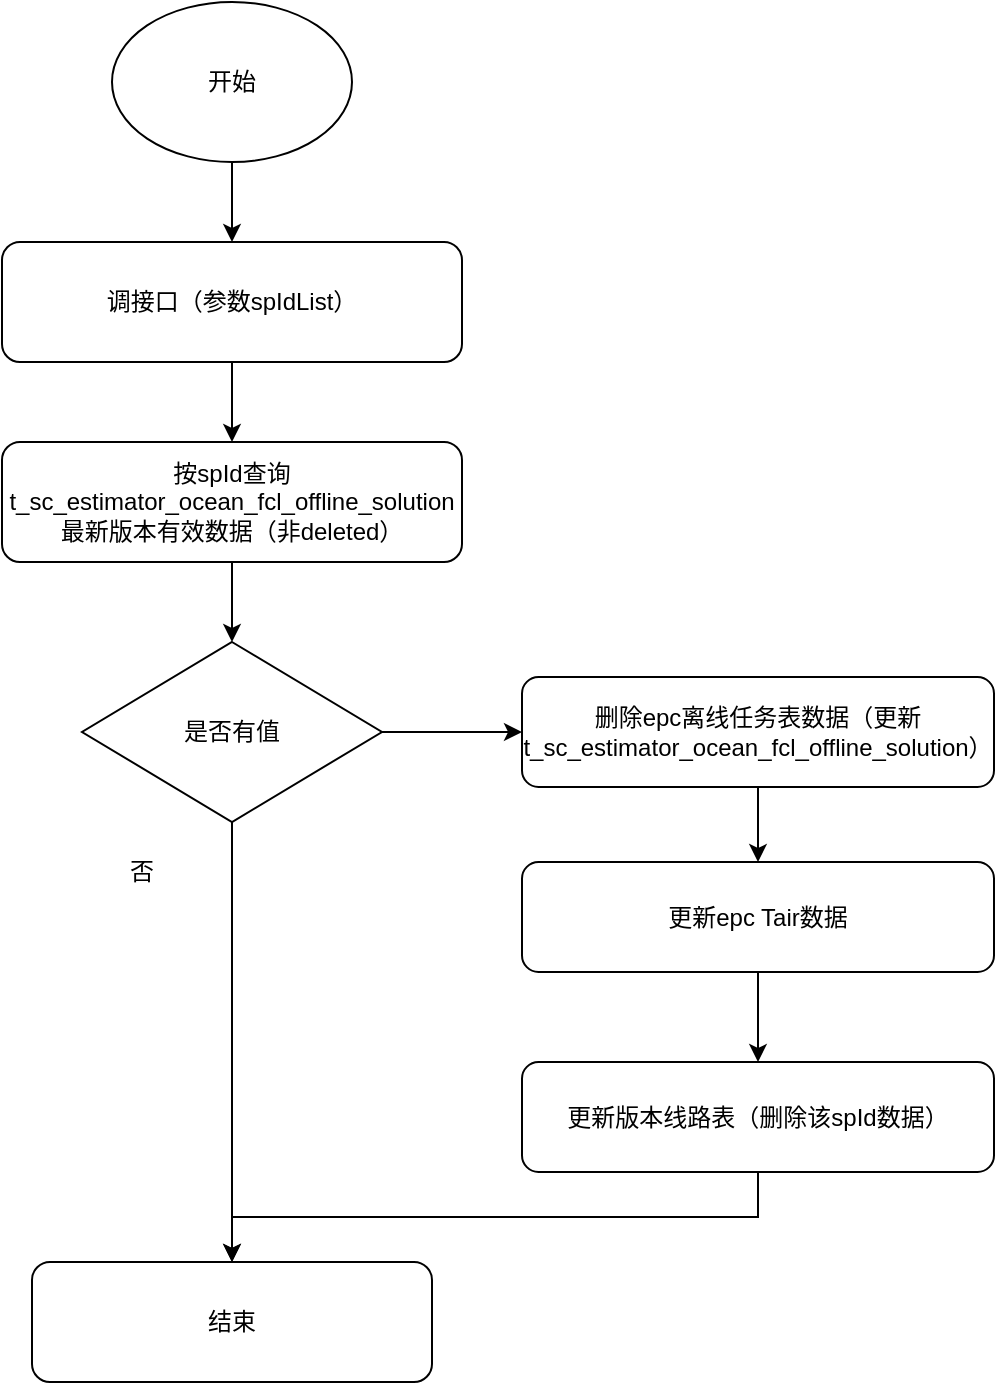 <mxfile version="24.5.5" type="github">
  <diagram name="第 1 页" id="y_jGyfgOauPKoaNMHxG2">
    <mxGraphModel dx="1306" dy="1870" grid="1" gridSize="10" guides="1" tooltips="1" connect="1" arrows="1" fold="1" page="1" pageScale="1" pageWidth="827" pageHeight="1169" math="0" shadow="0">
      <root>
        <mxCell id="0" />
        <mxCell id="1" parent="0" />
        <mxCell id="X5SY3M9Ok3CyjavdbJ3U-3" style="edgeStyle=orthogonalEdgeStyle;rounded=0;orthogonalLoop=1;jettySize=auto;html=1;entryX=0.5;entryY=0;entryDx=0;entryDy=0;" parent="1" source="fPiGpIivbQyJuC3MgnK4-16" target="X5SY3M9Ok3CyjavdbJ3U-1" edge="1">
          <mxGeometry relative="1" as="geometry" />
        </mxCell>
        <mxCell id="fPiGpIivbQyJuC3MgnK4-16" value="开始" style="ellipse;whiteSpace=wrap;html=1;fillColor=none;" parent="1" vertex="1">
          <mxGeometry x="225" y="-610" width="120" height="80" as="geometry" />
        </mxCell>
        <mxCell id="X5SY3M9Ok3CyjavdbJ3U-5" style="edgeStyle=orthogonalEdgeStyle;rounded=0;orthogonalLoop=1;jettySize=auto;html=1;exitX=0.5;exitY=1;exitDx=0;exitDy=0;entryX=0.5;entryY=0;entryDx=0;entryDy=0;" parent="1" source="X5SY3M9Ok3CyjavdbJ3U-1" target="X5SY3M9Ok3CyjavdbJ3U-4" edge="1">
          <mxGeometry relative="1" as="geometry" />
        </mxCell>
        <mxCell id="X5SY3M9Ok3CyjavdbJ3U-1" value="调接口（参数spIdList）" style="rounded=1;whiteSpace=wrap;html=1;fillColor=none;" parent="1" vertex="1">
          <mxGeometry x="170" y="-490" width="230" height="60" as="geometry" />
        </mxCell>
        <mxCell id="X5SY3M9Ok3CyjavdbJ3U-7" style="edgeStyle=orthogonalEdgeStyle;rounded=0;orthogonalLoop=1;jettySize=auto;html=1;exitX=0.5;exitY=1;exitDx=0;exitDy=0;" parent="1" source="X5SY3M9Ok3CyjavdbJ3U-4" target="X5SY3M9Ok3CyjavdbJ3U-6" edge="1">
          <mxGeometry relative="1" as="geometry" />
        </mxCell>
        <mxCell id="X5SY3M9Ok3CyjavdbJ3U-4" value="按spId查询&lt;br&gt;&lt;div&gt;t_sc_estimator_ocean_fcl_offline_solution最新版本有效数据（非deleted）&lt;/div&gt;" style="rounded=1;whiteSpace=wrap;html=1;fillColor=none;" parent="1" vertex="1">
          <mxGeometry x="170" y="-390" width="230" height="60" as="geometry" />
        </mxCell>
        <mxCell id="X5SY3M9Ok3CyjavdbJ3U-9" style="edgeStyle=orthogonalEdgeStyle;rounded=0;orthogonalLoop=1;jettySize=auto;html=1;exitX=0.5;exitY=1;exitDx=0;exitDy=0;entryX=0.5;entryY=0;entryDx=0;entryDy=0;" parent="1" source="X5SY3M9Ok3CyjavdbJ3U-6" target="X5SY3M9Ok3CyjavdbJ3U-8" edge="1">
          <mxGeometry relative="1" as="geometry" />
        </mxCell>
        <mxCell id="X5SY3M9Ok3CyjavdbJ3U-12" style="edgeStyle=orthogonalEdgeStyle;rounded=0;orthogonalLoop=1;jettySize=auto;html=1;exitX=1;exitY=0.5;exitDx=0;exitDy=0;entryX=0;entryY=0.5;entryDx=0;entryDy=0;" parent="1" source="X5SY3M9Ok3CyjavdbJ3U-6" target="X5SY3M9Ok3CyjavdbJ3U-11" edge="1">
          <mxGeometry relative="1" as="geometry" />
        </mxCell>
        <mxCell id="X5SY3M9Ok3CyjavdbJ3U-6" value="是否有值" style="rhombus;whiteSpace=wrap;html=1;fillColor=none;" parent="1" vertex="1">
          <mxGeometry x="210" y="-290" width="150" height="90" as="geometry" />
        </mxCell>
        <mxCell id="X5SY3M9Ok3CyjavdbJ3U-8" value="结束" style="rounded=1;whiteSpace=wrap;html=1;fillColor=none;" parent="1" vertex="1">
          <mxGeometry x="185" y="20" width="200" height="60" as="geometry" />
        </mxCell>
        <mxCell id="X5SY3M9Ok3CyjavdbJ3U-10" value="否" style="text;html=1;align=center;verticalAlign=middle;whiteSpace=wrap;rounded=0;" parent="1" vertex="1">
          <mxGeometry x="210" y="-190" width="60" height="30" as="geometry" />
        </mxCell>
        <mxCell id="X5SY3M9Ok3CyjavdbJ3U-14" style="edgeStyle=orthogonalEdgeStyle;rounded=0;orthogonalLoop=1;jettySize=auto;html=1;exitX=0.5;exitY=1;exitDx=0;exitDy=0;entryX=0.5;entryY=0;entryDx=0;entryDy=0;" parent="1" source="X5SY3M9Ok3CyjavdbJ3U-11" target="X5SY3M9Ok3CyjavdbJ3U-13" edge="1">
          <mxGeometry relative="1" as="geometry" />
        </mxCell>
        <mxCell id="X5SY3M9Ok3CyjavdbJ3U-11" value="删除epc离线任务表数据（更新&lt;br&gt;t_sc_estimator_ocean_fcl_offline_solution）" style="rounded=1;whiteSpace=wrap;html=1;fillColor=none;" parent="1" vertex="1">
          <mxGeometry x="430" y="-272.5" width="236" height="55" as="geometry" />
        </mxCell>
        <mxCell id="PGtaCe03P2AikSylOjmR-2" style="edgeStyle=orthogonalEdgeStyle;rounded=0;orthogonalLoop=1;jettySize=auto;html=1;exitX=0.5;exitY=1;exitDx=0;exitDy=0;entryX=0.5;entryY=0;entryDx=0;entryDy=0;" parent="1" source="X5SY3M9Ok3CyjavdbJ3U-13" target="PGtaCe03P2AikSylOjmR-1" edge="1">
          <mxGeometry relative="1" as="geometry" />
        </mxCell>
        <mxCell id="X5SY3M9Ok3CyjavdbJ3U-13" value="更新epc Tair数据" style="rounded=1;whiteSpace=wrap;html=1;fillColor=none;" parent="1" vertex="1">
          <mxGeometry x="430" y="-180" width="236" height="55" as="geometry" />
        </mxCell>
        <mxCell id="PGtaCe03P2AikSylOjmR-3" style="edgeStyle=orthogonalEdgeStyle;rounded=0;orthogonalLoop=1;jettySize=auto;html=1;exitX=0.5;exitY=1;exitDx=0;exitDy=0;entryX=0.5;entryY=0;entryDx=0;entryDy=0;" parent="1" source="PGtaCe03P2AikSylOjmR-1" target="X5SY3M9Ok3CyjavdbJ3U-8" edge="1">
          <mxGeometry relative="1" as="geometry" />
        </mxCell>
        <mxCell id="PGtaCe03P2AikSylOjmR-1" value="更新版本线路表（删除该spId数据）" style="rounded=1;whiteSpace=wrap;html=1;fillColor=none;" parent="1" vertex="1">
          <mxGeometry x="430" y="-80" width="236" height="55" as="geometry" />
        </mxCell>
      </root>
    </mxGraphModel>
  </diagram>
</mxfile>
